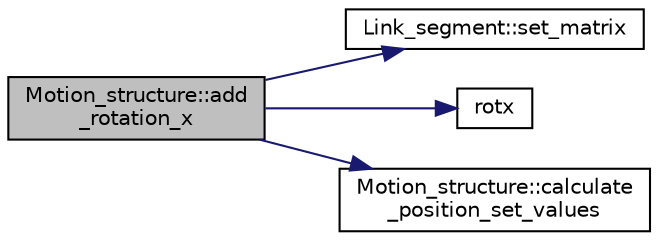 digraph "Motion_structure::add_rotation_x"
{
  edge [fontname="Helvetica",fontsize="10",labelfontname="Helvetica",labelfontsize="10"];
  node [fontname="Helvetica",fontsize="10",shape=record];
  rankdir="LR";
  Node1 [label="Motion_structure::add\l_rotation_x",height=0.2,width=0.4,color="black", fillcolor="grey75", style="filled" fontcolor="black"];
  Node1 -> Node2 [color="midnightblue",fontsize="10",style="solid",fontname="Helvetica"];
  Node2 [label="Link_segment::set_matrix",height=0.2,width=0.4,color="black", fillcolor="white", style="filled",URL="$class_link__segment.html#adf6d3d729ec4cc4422f8a4b0550cdcd5",tooltip="Se le asigna la matriz de rotación al segmento. "];
  Node1 -> Node3 [color="midnightblue",fontsize="10",style="solid",fontname="Helvetica"];
  Node3 [label="rotx",height=0.2,width=0.4,color="black", fillcolor="white", style="filled",URL="$cinematica_8hpp.html#a2263d84fe00fce29bad904b5b069d2ab",tooltip="rotx(double x) Es una matriz de rotacion en el eje x que puede ser estudiada bajo el tópico matrices ..."];
  Node1 -> Node4 [color="midnightblue",fontsize="10",style="solid",fontname="Helvetica"];
  Node4 [label="Motion_structure::calculate\l_position_set_values",height=0.2,width=0.4,color="black", fillcolor="white", style="filled",URL="$class_motion__structure.html#af3914223e9464c84fa894f2674604cff"];
}
